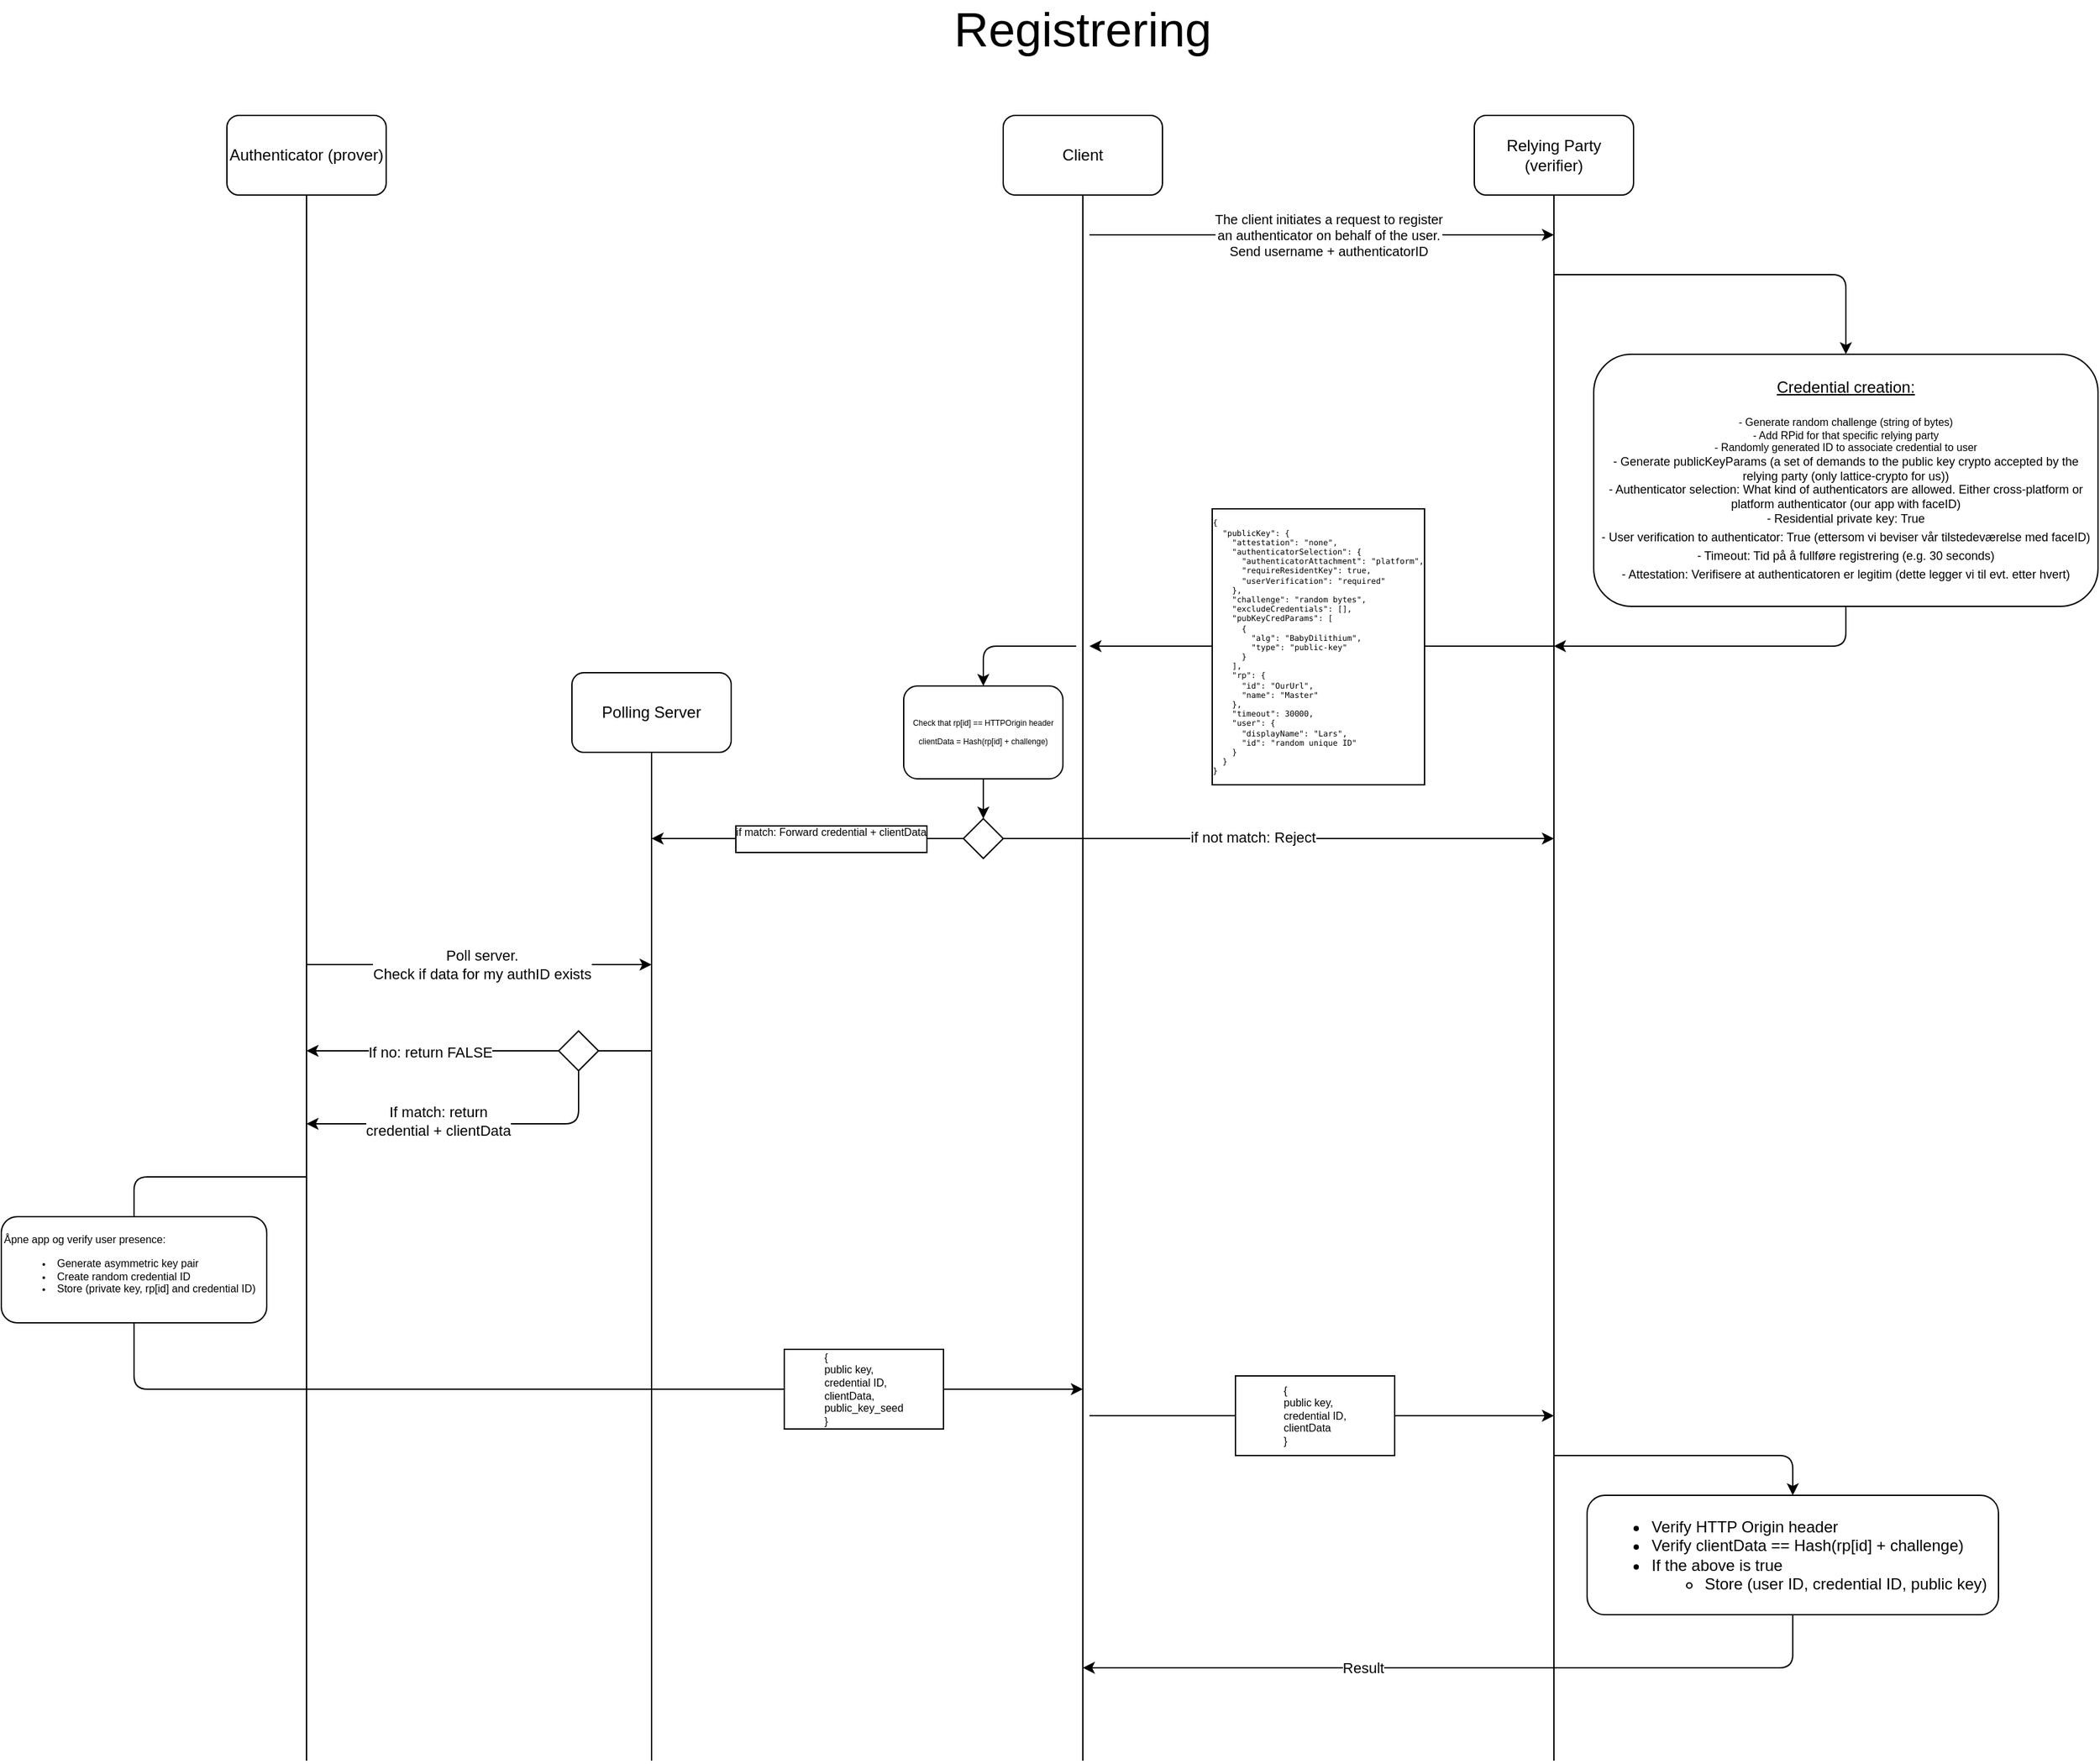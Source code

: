 <mxfile pages="2">
    <diagram name="Page-1" id="9nSpavD_kLngEqnkLX_T">
        <mxGraphModel dx="3999" dy="1220" grid="1" gridSize="10" guides="1" tooltips="1" connect="1" arrows="1" fold="1" page="1" pageScale="1" pageWidth="850" pageHeight="1100" math="0" shadow="0">
            <root>
                <mxCell id="0"/>
                <mxCell id="1" parent="0"/>
                <mxCell id="giV-ENRg7JwK_vnK7Rxu-2" value="Relying Party (verifier)" style="rounded=1;whiteSpace=wrap;html=1;" parent="1" vertex="1">
                    <mxGeometry x="750" y="120" width="120" height="60" as="geometry"/>
                </mxCell>
                <mxCell id="rjpO2_44aLAbnIo8vH72-1" value="&lt;font style=&quot;font-size: 36px;&quot;&gt;Registrering&lt;/font&gt;" style="text;html=1;strokeColor=none;fillColor=none;align=center;verticalAlign=middle;whiteSpace=wrap;rounded=0;" parent="1" vertex="1">
                    <mxGeometry x="425" y="40" width="60" height="30" as="geometry"/>
                </mxCell>
                <mxCell id="rjpO2_44aLAbnIo8vH72-2" value="Client" style="rounded=1;whiteSpace=wrap;html=1;" parent="1" vertex="1">
                    <mxGeometry x="395" y="120" width="120" height="60" as="geometry"/>
                </mxCell>
                <mxCell id="rjpO2_44aLAbnIo8vH72-3" value="Authenticator (prover)" style="rounded=1;whiteSpace=wrap;html=1;" parent="1" vertex="1">
                    <mxGeometry x="-190" y="120" width="120" height="60" as="geometry"/>
                </mxCell>
                <mxCell id="rjpO2_44aLAbnIo8vH72-4" value="" style="endArrow=none;html=1;rounded=0;entryX=0.5;entryY=1;entryDx=0;entryDy=0;" parent="1" target="rjpO2_44aLAbnIo8vH72-3" edge="1">
                    <mxGeometry width="50" height="50" relative="1" as="geometry">
                        <mxPoint x="-130" y="1360" as="sourcePoint"/>
                        <mxPoint x="250" y="250" as="targetPoint"/>
                    </mxGeometry>
                </mxCell>
                <mxCell id="rjpO2_44aLAbnIo8vH72-5" value="" style="endArrow=none;html=1;rounded=0;entryX=0.5;entryY=1;entryDx=0;entryDy=0;" parent="1" target="rjpO2_44aLAbnIo8vH72-2" edge="1">
                    <mxGeometry width="50" height="50" relative="1" as="geometry">
                        <mxPoint x="455" y="1360" as="sourcePoint"/>
                        <mxPoint x="454.58" y="190" as="targetPoint"/>
                    </mxGeometry>
                </mxCell>
                <mxCell id="rjpO2_44aLAbnIo8vH72-6" value="" style="endArrow=none;html=1;rounded=0;entryX=0.5;entryY=1;entryDx=0;entryDy=0;" parent="1" target="giV-ENRg7JwK_vnK7Rxu-2" edge="1">
                    <mxGeometry width="50" height="50" relative="1" as="geometry">
                        <mxPoint x="810" y="1360" as="sourcePoint"/>
                        <mxPoint x="809.58" y="190" as="targetPoint"/>
                    </mxGeometry>
                </mxCell>
                <mxCell id="rjpO2_44aLAbnIo8vH72-7" value="" style="endArrow=classic;html=1;rounded=0;sourcePerimeterSpacing=0;" parent="1" edge="1">
                    <mxGeometry width="50" height="50" relative="1" as="geometry">
                        <mxPoint x="460" y="210" as="sourcePoint"/>
                        <mxPoint x="810" y="210" as="targetPoint"/>
                    </mxGeometry>
                </mxCell>
                <mxCell id="rjpO2_44aLAbnIo8vH72-8" value="&lt;div style=&quot;font-size: 10px;&quot;&gt;&lt;font style=&quot;font-size: 10px;&quot;&gt;The client initiates a request to register&lt;/font&gt;&lt;/div&gt;&lt;div style=&quot;font-size: 10px;&quot;&gt;&lt;font style=&quot;font-size: 10px;&quot;&gt;an authenticator on behalf of the user.&lt;/font&gt;&lt;/div&gt;&lt;div style=&quot;font-size: 10px;&quot;&gt;&lt;font style=&quot;font-size: 10px;&quot;&gt;Send username + authenticatorID&lt;br&gt;&lt;/font&gt;&lt;/div&gt;" style="edgeLabel;html=1;align=center;verticalAlign=middle;resizable=0;points=[];" parent="rjpO2_44aLAbnIo8vH72-7" vertex="1" connectable="0">
                    <mxGeometry x="-0.2" relative="1" as="geometry">
                        <mxPoint x="40" as="offset"/>
                    </mxGeometry>
                </mxCell>
                <mxCell id="rjpO2_44aLAbnIo8vH72-10" value="&lt;div&gt;&lt;u&gt;Credential creation:&lt;/u&gt;&lt;/div&gt;&lt;div&gt;&lt;u&gt;&lt;br&gt;&lt;/u&gt;&lt;/div&gt;&lt;div style=&quot;font-size: 8px;&quot;&gt;&lt;font style=&quot;font-size: 8px;&quot;&gt;- Generate random challenge (string of bytes)&lt;/font&gt;&lt;/div&gt;&lt;div style=&quot;font-size: 8px;&quot;&gt;&lt;font style=&quot;font-size: 8px;&quot;&gt;- Add RPid for that specific relying party&lt;/font&gt;&lt;/div&gt;&lt;div style=&quot;font-size: 8px;&quot;&gt;&lt;font style=&quot;font-size: 8px;&quot;&gt;- Randomly generated ID to associate credential to user&lt;/font&gt;&lt;font style=&quot;font-size: 8px;&quot;&gt;&lt;br&gt;&lt;/font&gt;&lt;/div&gt;&lt;div style=&quot;font-size: 9px;&quot;&gt;&lt;font style=&quot;font-size: 9px;&quot;&gt;&lt;font style=&quot;font-size: 9px;&quot;&gt;&lt;font style=&quot;font-size: 9px;&quot;&gt;&lt;font style=&quot;font-size: 9px;&quot;&gt;- Generate publicKeyParams (a set of demands to the public key crypto ac&lt;font style=&quot;font-size: 9px;&quot;&gt;cepted by the relying party (only lattice-crypto for us))&lt;/font&gt;&lt;/font&gt;&lt;/font&gt;&lt;/font&gt;&lt;/font&gt;&lt;font style=&quot;font-size: 9px;&quot;&gt;&lt;br&gt;&lt;/font&gt;&lt;/div&gt;&lt;div style=&quot;font-size: 9px;&quot;&gt;&lt;font style=&quot;font-size: 9px;&quot;&gt;- Authenticator selection: What kind of authenticators are allowed. Either cross-platform or platform authenticator (our app with faceID)&lt;/font&gt;&lt;/div&gt;&lt;div style=&quot;font-size: 9px;&quot;&gt;&lt;font style=&quot;font-size: 9px;&quot;&gt;- Residential private key: True&lt;br&gt;&lt;/font&gt;&lt;/div&gt;&lt;div&gt;&lt;font style=&quot;font-size: 11px;&quot;&gt;&lt;font style=&quot;font-size: 10px;&quot;&gt;&lt;font style=&quot;font-size: 9px;&quot;&gt;- User verification to authenticator: True (ettersom vi beviser vår tilstedeværelse med faceID)&lt;/font&gt;&lt;/font&gt;&lt;/font&gt;&lt;/div&gt;&lt;div&gt;&lt;font style=&quot;font-size: 11px;&quot;&gt;&lt;font style=&quot;font-size: 10px;&quot;&gt;&lt;font style=&quot;font-size: 9px;&quot;&gt;&lt;font style=&quot;font-size: 8px;&quot;&gt;&lt;font style=&quot;font-size: 9px;&quot;&gt;- Timeout: Tid på å fullføre registrering (e.g. 30 seconds)&lt;/font&gt;&lt;/font&gt;&lt;/font&gt;&lt;/font&gt;&lt;/font&gt;&lt;/div&gt;&lt;div&gt;&lt;font style=&quot;font-size: 11px;&quot;&gt;&lt;font style=&quot;font-size: 10px;&quot;&gt;&lt;font style=&quot;font-size: 9px;&quot;&gt;- Attestation: Verifisere at authenticatoren er legitim (dette legger vi til evt. etter hvert)&lt;/font&gt;&lt;/font&gt;&lt;/font&gt;&lt;br&gt;&lt;/div&gt;" style="rounded=1;whiteSpace=wrap;html=1;" parent="1" vertex="1">
                    <mxGeometry x="840" y="300" width="380" height="190" as="geometry"/>
                </mxCell>
                <mxCell id="rjpO2_44aLAbnIo8vH72-11" value="" style="endArrow=none;html=1;rounded=1;exitX=0.5;exitY=0;exitDx=0;exitDy=0;startArrow=classic;startFill=1;" parent="1" source="rjpO2_44aLAbnIo8vH72-10" edge="1">
                    <mxGeometry width="50" height="50" relative="1" as="geometry">
                        <mxPoint x="890" y="280" as="sourcePoint"/>
                        <mxPoint x="810" y="240" as="targetPoint"/>
                        <Array as="points">
                            <mxPoint x="1030" y="240"/>
                        </Array>
                    </mxGeometry>
                </mxCell>
                <mxCell id="rjpO2_44aLAbnIo8vH72-12" value="" style="endArrow=classic;html=1;rounded=0;" parent="1" edge="1">
                    <mxGeometry width="50" height="50" relative="1" as="geometry">
                        <mxPoint x="810" y="520" as="sourcePoint"/>
                        <mxPoint x="460" y="520" as="targetPoint"/>
                    </mxGeometry>
                </mxCell>
                <mxCell id="rjpO2_44aLAbnIo8vH72-14" value="&lt;pre style=&quot;font-size: 6px;&quot;&gt;{&lt;br&gt;  &quot;publicKey&quot;&lt;span class=&quot;o&quot;&gt;:&lt;/span&gt; &lt;span class=&quot;p&quot;&gt;{&lt;/span&gt;&lt;br&gt;    &lt;span class=&quot;s2&quot;&gt;&quot;attestation&quot;&lt;/span&gt;&lt;span class=&quot;o&quot;&gt;:&lt;/span&gt; &lt;span class=&quot;s2&quot;&gt;&quot;none&quot;&lt;/span&gt;&lt;span class=&quot;p&quot;&gt;,&lt;/span&gt;&lt;br&gt;    &lt;span class=&quot;s2&quot;&gt;&quot;authenticatorSelection&quot;&lt;/span&gt;&lt;span class=&quot;o&quot;&gt;:&lt;/span&gt; &lt;span class=&quot;p&quot;&gt;{&lt;/span&gt;&lt;br&gt;      &lt;span class=&quot;s2&quot;&gt;&quot;authenticatorAttachment&quot;&lt;/span&gt;&lt;span class=&quot;o&quot;&gt;:&lt;/span&gt; &lt;span class=&quot;s2&quot;&gt;&quot;platform&quot;&lt;/span&gt;&lt;span class=&quot;p&quot;&gt;,&lt;/span&gt;&lt;br&gt;      &lt;span class=&quot;s2&quot;&gt;&quot;requireResidentKey&quot;&lt;/span&gt;&lt;span class=&quot;o&quot;&gt;:&lt;/span&gt; true&lt;span class=&quot;p&quot;&gt;,&lt;/span&gt;&lt;br&gt;      &lt;span class=&quot;s2&quot;&gt;&quot;userVerification&quot;&lt;/span&gt;&lt;span class=&quot;o&quot;&gt;:&lt;/span&gt; &lt;span class=&quot;s2&quot;&gt;&quot;required&quot;&lt;/span&gt;&lt;br&gt;    &lt;span class=&quot;p&quot;&gt;},&lt;/span&gt;&lt;br&gt;    &lt;span class=&quot;s2&quot;&gt;&quot;challenge&quot;&lt;/span&gt;&lt;span class=&quot;o&quot;&gt;:&lt;/span&gt; &quot;random bytes&quot;&lt;span class=&quot;p&quot;&gt;,&lt;/span&gt;&lt;br&gt;    &lt;span class=&quot;s2&quot;&gt;&quot;excludeCredentials&quot;&lt;/span&gt;&lt;span class=&quot;o&quot;&gt;:&lt;/span&gt; &lt;span class=&quot;p&quot;&gt;[],&lt;/span&gt;&lt;br&gt;    &lt;span class=&quot;s2&quot;&gt;&quot;pubKeyCredParams&quot;&lt;/span&gt;&lt;span class=&quot;o&quot;&gt;:&lt;/span&gt; &lt;span class=&quot;p&quot;&gt;[&lt;/span&gt;&lt;br&gt;      &lt;span class=&quot;p&quot;&gt;{&lt;/span&gt;&lt;br&gt;        &lt;span class=&quot;s2&quot;&gt;&quot;alg&quot;&lt;/span&gt;&lt;span class=&quot;o&quot;&gt;:&lt;/span&gt; &quot;BabyDilithium&quot;&lt;span class=&quot;p&quot;&gt;,&lt;/span&gt;&lt;br&gt;        &lt;span class=&quot;s2&quot;&gt;&quot;type&quot;&lt;/span&gt;&lt;span class=&quot;o&quot;&gt;:&lt;/span&gt; &lt;span class=&quot;s2&quot;&gt;&quot;public-key&quot;&lt;/span&gt;&lt;br&gt;      &lt;span class=&quot;p&quot;&gt;}&lt;/span&gt;&lt;br&gt;    &lt;span class=&quot;p&quot;&gt;],&lt;/span&gt;&lt;br&gt;    &lt;span class=&quot;s2&quot;&gt;&quot;rp&quot;&lt;/span&gt;&lt;span class=&quot;o&quot;&gt;:&lt;/span&gt; &lt;span class=&quot;p&quot;&gt;{&lt;/span&gt;&lt;br&gt;      &lt;span class=&quot;s2&quot;&gt;&quot;id&quot;&lt;/span&gt;&lt;span class=&quot;o&quot;&gt;:&lt;/span&gt; &lt;span class=&quot;s2&quot;&gt;&quot;OurUrl&quot;&lt;/span&gt;&lt;span class=&quot;p&quot;&gt;,&lt;/span&gt;&lt;br&gt;      &lt;span class=&quot;s2&quot;&gt;&quot;name&quot;&lt;/span&gt;&lt;span class=&quot;o&quot;&gt;:&lt;/span&gt; &lt;span class=&quot;s2&quot;&gt;&quot;Master&quot;&lt;/span&gt;&lt;br&gt;    &lt;span class=&quot;p&quot;&gt;},&lt;/span&gt;&lt;br&gt;    &lt;span class=&quot;s2&quot;&gt;&quot;timeout&quot;&lt;/span&gt;&lt;span class=&quot;o&quot;&gt;:&lt;/span&gt; &lt;span class=&quot;mi&quot;&gt;30000&lt;/span&gt;&lt;span class=&quot;p&quot;&gt;,&lt;/span&gt;&lt;br&gt;    &lt;span class=&quot;s2&quot;&gt;&quot;user&quot;&lt;/span&gt;&lt;span class=&quot;o&quot;&gt;:&lt;/span&gt; &lt;span class=&quot;p&quot;&gt;{&lt;/span&gt;&lt;br&gt;      &lt;span class=&quot;s2&quot;&gt;&quot;displayName&quot;&lt;/span&gt;&lt;span class=&quot;o&quot;&gt;:&lt;/span&gt; &lt;span class=&quot;s2&quot;&gt;&quot;Lars&quot;&lt;/span&gt;&lt;span class=&quot;p&quot;&gt;,&lt;/span&gt;&lt;br&gt;      &lt;span class=&quot;s2&quot;&gt;&quot;id&quot;&lt;/span&gt;&lt;span class=&quot;o&quot;&gt;:&lt;/span&gt; &lt;span class=&quot;s2&quot;&gt;&quot;random unique ID&quot;&lt;/span&gt;&lt;br&gt;    &lt;span class=&quot;p&quot;&gt;}&lt;/span&gt;&lt;br&gt;  &lt;span class=&quot;p&quot;&gt;}&lt;/span&gt;&lt;br&gt;&lt;span class=&quot;p&quot;&gt;}&lt;/span&gt;&lt;/pre&gt;" style="edgeLabel;html=1;align=left;verticalAlign=middle;resizable=0;points=[];labelBackgroundColor=default;labelBorderColor=default;" parent="rjpO2_44aLAbnIo8vH72-12" vertex="1" connectable="0">
                    <mxGeometry x="0.52" relative="1" as="geometry">
                        <mxPoint x="6" as="offset"/>
                    </mxGeometry>
                </mxCell>
                <mxCell id="rjpO2_44aLAbnIo8vH72-15" value="" style="endArrow=classic;html=1;rounded=1;exitX=0.5;exitY=1;exitDx=0;exitDy=0;" parent="1" source="rjpO2_44aLAbnIo8vH72-10" edge="1">
                    <mxGeometry width="50" height="50" relative="1" as="geometry">
                        <mxPoint x="710" y="540" as="sourcePoint"/>
                        <mxPoint x="810" y="520" as="targetPoint"/>
                        <Array as="points">
                            <mxPoint x="1030" y="520"/>
                        </Array>
                    </mxGeometry>
                </mxCell>
                <mxCell id="rjpO2_44aLAbnIo8vH72-16" value="" style="endArrow=none;html=1;rounded=1;exitX=0.5;exitY=0;exitDx=0;exitDy=0;endFill=0;startArrow=classic;startFill=1;" parent="1" source="rjpO2_44aLAbnIo8vH72-17" edge="1">
                    <mxGeometry width="50" height="50" relative="1" as="geometry">
                        <mxPoint x="320" y="600" as="sourcePoint"/>
                        <mxPoint x="450" y="520" as="targetPoint"/>
                        <Array as="points">
                            <mxPoint x="380" y="520"/>
                        </Array>
                    </mxGeometry>
                </mxCell>
                <mxCell id="rjpO2_44aLAbnIo8vH72-17" value="&lt;div&gt;Check that rp[id] == HTTPOrigin header&lt;/div&gt;&lt;div&gt;&lt;br&gt;&lt;/div&gt;&lt;div&gt;clientData = Hash(rp[id] + challenge)&lt;br&gt;&lt;/div&gt;" style="rounded=1;whiteSpace=wrap;html=1;fontSize=6;" parent="1" vertex="1">
                    <mxGeometry x="320" y="550" width="120" height="70" as="geometry"/>
                </mxCell>
                <mxCell id="rjpO2_44aLAbnIo8vH72-19" value="" style="endArrow=classic;html=1;rounded=0;exitX=0.5;exitY=1;exitDx=0;exitDy=0;entryX=0.5;entryY=0;entryDx=0;entryDy=0;" parent="1" source="rjpO2_44aLAbnIo8vH72-17" target="rjpO2_44aLAbnIo8vH72-20" edge="1">
                    <mxGeometry width="50" height="50" relative="1" as="geometry">
                        <mxPoint x="500" y="680" as="sourcePoint"/>
                        <mxPoint x="380" y="640" as="targetPoint"/>
                    </mxGeometry>
                </mxCell>
                <mxCell id="rjpO2_44aLAbnIo8vH72-20" value="" style="rhombus;whiteSpace=wrap;html=1;" parent="1" vertex="1">
                    <mxGeometry x="365" y="650" width="30" height="30" as="geometry"/>
                </mxCell>
                <mxCell id="rjpO2_44aLAbnIo8vH72-21" value="" style="endArrow=classic;html=1;rounded=0;exitX=1;exitY=0.5;exitDx=0;exitDy=0;" parent="1" source="rjpO2_44aLAbnIo8vH72-20" edge="1">
                    <mxGeometry width="50" height="50" relative="1" as="geometry">
                        <mxPoint x="500" y="680" as="sourcePoint"/>
                        <mxPoint x="810" y="665" as="targetPoint"/>
                    </mxGeometry>
                </mxCell>
                <mxCell id="rjpO2_44aLAbnIo8vH72-22" value="if not match: Reject" style="edgeLabel;html=1;align=center;verticalAlign=middle;resizable=0;points=[];" parent="rjpO2_44aLAbnIo8vH72-21" vertex="1" connectable="0">
                    <mxGeometry x="-0.094" y="1" relative="1" as="geometry">
                        <mxPoint as="offset"/>
                    </mxGeometry>
                </mxCell>
                <mxCell id="rjpO2_44aLAbnIo8vH72-23" value="" style="endArrow=classic;html=1;rounded=0;exitX=0;exitY=0.5;exitDx=0;exitDy=0;" parent="1" source="rjpO2_44aLAbnIo8vH72-20" edge="1">
                    <mxGeometry width="50" height="50" relative="1" as="geometry">
                        <mxPoint x="400" y="690" as="sourcePoint"/>
                        <mxPoint x="130" y="665" as="targetPoint"/>
                    </mxGeometry>
                </mxCell>
                <mxCell id="rjpO2_44aLAbnIo8vH72-25" value="&lt;div style=&quot;font-size: 8px;&quot;&gt;if match: Forward credential + clientData&lt;br&gt;&lt;/div&gt;&lt;div&gt;&lt;br&gt;&lt;/div&gt;" style="edgeLabel;html=1;align=center;verticalAlign=middle;resizable=0;points=[];fontSize=8;labelBackgroundColor=default;labelBorderColor=default;" parent="rjpO2_44aLAbnIo8vH72-23" vertex="1" connectable="0">
                    <mxGeometry x="-0.145" y="1" relative="1" as="geometry">
                        <mxPoint y="-1" as="offset"/>
                    </mxGeometry>
                </mxCell>
                <mxCell id="rjpO2_44aLAbnIo8vH72-27" value="&lt;div&gt;Åpne app og verify user presence:&lt;/div&gt;&lt;ul&gt;&lt;li&gt;Generate asymmetric key pair&lt;br&gt;&lt;/li&gt;&lt;li&gt;Create random credential ID&lt;/li&gt;&lt;li&gt;Store (private key, rp[id] and credential ID)&lt;br&gt;&lt;/li&gt;&lt;/ul&gt;" style="rounded=1;whiteSpace=wrap;html=1;fontSize=8;align=left;" parent="1" vertex="1">
                    <mxGeometry x="-360" y="950" width="200" height="80" as="geometry"/>
                </mxCell>
                <mxCell id="rjpO2_44aLAbnIo8vH72-31" value="&lt;div align=&quot;left&quot;&gt;&lt;ul&gt;&lt;li&gt;Verify HTTP Origin header&lt;/li&gt;&lt;li&gt;Verify clientData == Hash(rp[id] + challenge)&lt;/li&gt;&lt;li&gt;If the above is true&lt;br&gt;&lt;/li&gt;&lt;ul&gt;&lt;li&gt;Store (user ID, credential ID, public key)&lt;br&gt;&lt;/li&gt;&lt;/ul&gt;&lt;/ul&gt;&lt;/div&gt;" style="rounded=1;whiteSpace=wrap;html=1;" parent="1" vertex="1">
                    <mxGeometry x="835" y="1160" width="310" height="90" as="geometry"/>
                </mxCell>
                <mxCell id="rjpO2_44aLAbnIo8vH72-34" value="" style="endArrow=classic;html=1;rounded=1;entryX=0.5;entryY=0;entryDx=0;entryDy=0;" parent="1" target="rjpO2_44aLAbnIo8vH72-31" edge="1">
                    <mxGeometry width="50" height="50" relative="1" as="geometry">
                        <mxPoint x="810" y="1130" as="sourcePoint"/>
                        <mxPoint x="885" y="1140" as="targetPoint"/>
                        <Array as="points">
                            <mxPoint x="990" y="1130"/>
                        </Array>
                    </mxGeometry>
                </mxCell>
                <mxCell id="rjpO2_44aLAbnIo8vH72-35" value="" style="endArrow=classic;html=1;rounded=1;exitX=0.5;exitY=1;exitDx=0;exitDy=0;" parent="1" source="rjpO2_44aLAbnIo8vH72-31" edge="1">
                    <mxGeometry width="50" height="50" relative="1" as="geometry">
                        <mxPoint x="835" y="1280" as="sourcePoint"/>
                        <mxPoint x="455" y="1290" as="targetPoint"/>
                        <Array as="points">
                            <mxPoint x="990" y="1290"/>
                        </Array>
                    </mxGeometry>
                </mxCell>
                <mxCell id="rjpO2_44aLAbnIo8vH72-36" value="Result" style="edgeLabel;html=1;align=center;verticalAlign=middle;resizable=0;points=[];" parent="rjpO2_44aLAbnIo8vH72-35" vertex="1" connectable="0">
                    <mxGeometry x="0.268" relative="1" as="geometry">
                        <mxPoint as="offset"/>
                    </mxGeometry>
                </mxCell>
                <mxCell id="VyJtqUMelZ7oASCZ94De-1" value="Polling Server" style="rounded=1;whiteSpace=wrap;html=1;" parent="1" vertex="1">
                    <mxGeometry x="70" y="540" width="120" height="60" as="geometry"/>
                </mxCell>
                <mxCell id="VyJtqUMelZ7oASCZ94De-2" value="" style="endArrow=none;html=1;rounded=0;entryX=0.5;entryY=1;entryDx=0;entryDy=0;" parent="1" target="VyJtqUMelZ7oASCZ94De-1" edge="1">
                    <mxGeometry width="50" height="50" relative="1" as="geometry">
                        <mxPoint x="130" y="1360" as="sourcePoint"/>
                        <mxPoint x="140" y="280" as="targetPoint"/>
                    </mxGeometry>
                </mxCell>
                <mxCell id="VyJtqUMelZ7oASCZ94De-6" value="" style="endArrow=classic;html=1;rounded=0;" parent="1" edge="1">
                    <mxGeometry width="50" height="50" relative="1" as="geometry">
                        <mxPoint x="-130" y="760" as="sourcePoint"/>
                        <mxPoint x="130" y="760" as="targetPoint"/>
                    </mxGeometry>
                </mxCell>
                <mxCell id="VyJtqUMelZ7oASCZ94De-7" value="Poll server. &lt;br&gt;Check if data for my authID exists" style="edgeLabel;html=1;align=center;verticalAlign=middle;resizable=0;points=[];" parent="VyJtqUMelZ7oASCZ94De-6" vertex="1" connectable="0">
                    <mxGeometry x="-0.203" relative="1" as="geometry">
                        <mxPoint x="28" as="offset"/>
                    </mxGeometry>
                </mxCell>
                <mxCell id="VyJtqUMelZ7oASCZ94De-9" value="" style="endArrow=classic;html=1;rounded=0;exitX=0;exitY=0.5;exitDx=0;exitDy=0;" parent="1" source="VyJtqUMelZ7oASCZ94De-11" edge="1">
                    <mxGeometry width="50" height="50" relative="1" as="geometry">
                        <mxPoint x="-30" y="790" as="sourcePoint"/>
                        <mxPoint x="-130" y="825" as="targetPoint"/>
                    </mxGeometry>
                </mxCell>
                <mxCell id="VyJtqUMelZ7oASCZ94De-10" value="If no: return FALSE" style="edgeLabel;html=1;align=center;verticalAlign=middle;resizable=0;points=[];" parent="VyJtqUMelZ7oASCZ94De-9" vertex="1" connectable="0">
                    <mxGeometry x="0.019" y="1" relative="1" as="geometry">
                        <mxPoint as="offset"/>
                    </mxGeometry>
                </mxCell>
                <mxCell id="VyJtqUMelZ7oASCZ94De-11" value="" style="rhombus;whiteSpace=wrap;html=1;" parent="1" vertex="1">
                    <mxGeometry x="60" y="810" width="30" height="30" as="geometry"/>
                </mxCell>
                <mxCell id="VyJtqUMelZ7oASCZ94De-12" value="" style="endArrow=none;html=1;rounded=0;exitX=1;exitY=0.5;exitDx=0;exitDy=0;" parent="1" source="VyJtqUMelZ7oASCZ94De-11" edge="1">
                    <mxGeometry width="50" height="50" relative="1" as="geometry">
                        <mxPoint x="60" y="900" as="sourcePoint"/>
                        <mxPoint x="130" y="825" as="targetPoint"/>
                    </mxGeometry>
                </mxCell>
                <mxCell id="VyJtqUMelZ7oASCZ94De-13" value="" style="endArrow=classic;html=1;rounded=1;exitX=0.5;exitY=1;exitDx=0;exitDy=0;" parent="1" source="VyJtqUMelZ7oASCZ94De-11" edge="1">
                    <mxGeometry width="50" height="50" relative="1" as="geometry">
                        <mxPoint x="60" y="970" as="sourcePoint"/>
                        <mxPoint x="-130" y="880" as="targetPoint"/>
                        <Array as="points">
                            <mxPoint x="75" y="880"/>
                        </Array>
                    </mxGeometry>
                </mxCell>
                <mxCell id="VyJtqUMelZ7oASCZ94De-14" value="If match: return &lt;br&gt;credential + clientData" style="edgeLabel;html=1;align=center;verticalAlign=middle;resizable=0;points=[];" parent="VyJtqUMelZ7oASCZ94De-13" vertex="1" connectable="0">
                    <mxGeometry x="0.197" y="-2" relative="1" as="geometry">
                        <mxPoint as="offset"/>
                    </mxGeometry>
                </mxCell>
                <mxCell id="VyJtqUMelZ7oASCZ94De-15" value="" style="endArrow=none;html=1;rounded=1;exitX=0.5;exitY=0;exitDx=0;exitDy=0;" parent="1" source="rjpO2_44aLAbnIo8vH72-27" edge="1">
                    <mxGeometry width="50" height="50" relative="1" as="geometry">
                        <mxPoint x="-250" y="910" as="sourcePoint"/>
                        <mxPoint x="-130" y="920" as="targetPoint"/>
                        <Array as="points">
                            <mxPoint x="-260" y="920"/>
                        </Array>
                    </mxGeometry>
                </mxCell>
                <mxCell id="VyJtqUMelZ7oASCZ94De-16" value="" style="endArrow=classic;html=1;rounded=1;exitX=0.5;exitY=1;exitDx=0;exitDy=0;" parent="1" edge="1">
                    <mxGeometry width="50" height="50" relative="1" as="geometry">
                        <mxPoint x="-260" y="1030" as="sourcePoint"/>
                        <mxPoint x="455" y="1080" as="targetPoint"/>
                        <Array as="points">
                            <mxPoint x="-260" y="1080"/>
                        </Array>
                    </mxGeometry>
                </mxCell>
                <mxCell id="VyJtqUMelZ7oASCZ94De-4" value="&lt;div style=&quot;border-color: var(--border-color); font-size: 8px; text-align: left; background-color: rgb(255, 255, 255);&quot;&gt;{&lt;/div&gt;&lt;div style=&quot;border-color: var(--border-color); font-size: 8px; text-align: left; background-color: rgb(255, 255, 255);&quot;&gt;public key,&lt;/div&gt;&lt;div style=&quot;border-color: var(--border-color); font-size: 8px; text-align: left; background-color: rgb(255, 255, 255);&quot;&gt;&lt;span style=&quot;border-color: var(--border-color);&quot;&gt;&lt;/span&gt;credential ID,&lt;/div&gt;&lt;div style=&quot;border-color: var(--border-color); font-size: 8px; text-align: left; background-color: rgb(255, 255, 255);&quot;&gt;&lt;span style=&quot;border-color: var(--border-color);&quot;&gt;&lt;/span&gt;clientData,&lt;/div&gt;&lt;div style=&quot;border-color: var(--border-color); font-size: 8px; text-align: left; background-color: rgb(255, 255, 255);&quot;&gt;public_key_seed&lt;/div&gt;&lt;div style=&quot;border-color: var(--border-color); font-size: 8px; text-align: left; background-color: rgb(255, 255, 255);&quot;&gt;}&lt;/div&gt;" style="rounded=0;whiteSpace=wrap;html=1;" parent="1" vertex="1">
                    <mxGeometry x="230" y="1050" width="120" height="60" as="geometry"/>
                </mxCell>
                <mxCell id="VyJtqUMelZ7oASCZ94De-17" value="" style="endArrow=classic;html=1;rounded=0;" parent="1" edge="1">
                    <mxGeometry width="50" height="50" relative="1" as="geometry">
                        <mxPoint x="460" y="1100" as="sourcePoint"/>
                        <mxPoint x="810" y="1100" as="targetPoint"/>
                    </mxGeometry>
                </mxCell>
                <mxCell id="sGyqYSbfdkbCB0a28GjR-7" value="&lt;div style=&quot;border-color: var(--border-color); font-size: 8px; text-align: left; background-color: rgb(255, 255, 255);&quot;&gt;{&lt;/div&gt;&lt;div style=&quot;border-color: var(--border-color); font-size: 8px; text-align: left; background-color: rgb(255, 255, 255);&quot;&gt;public key,&lt;/div&gt;&lt;div style=&quot;border-color: var(--border-color); font-size: 8px; text-align: left; background-color: rgb(255, 255, 255);&quot;&gt;&lt;span style=&quot;border-color: var(--border-color);&quot;&gt;&lt;/span&gt;credential ID,&lt;/div&gt;&lt;div style=&quot;border-color: var(--border-color); font-size: 8px; text-align: left; background-color: rgb(255, 255, 255);&quot;&gt;&lt;span style=&quot;border-color: var(--border-color);&quot;&gt;&lt;/span&gt;clientData&amp;nbsp;&lt;/div&gt;&lt;div style=&quot;border-color: var(--border-color); font-size: 8px; text-align: left; background-color: rgb(255, 255, 255);&quot;&gt;}&lt;/div&gt;" style="rounded=0;whiteSpace=wrap;html=1;" parent="1" vertex="1">
                    <mxGeometry x="570" y="1070" width="120" height="60" as="geometry"/>
                </mxCell>
            </root>
        </mxGraphModel>
    </diagram>
    <diagram id="IM2ip-CZQZaXiK0-1fHI" name="Page-2">
        <mxGraphModel dx="1952" dy="427" grid="1" gridSize="10" guides="1" tooltips="1" connect="1" arrows="1" fold="1" page="1" pageScale="1" pageWidth="850" pageHeight="1100" math="0" shadow="0">
            <root>
                <mxCell id="0"/>
                <mxCell id="1" parent="0"/>
                <mxCell id="QToWJEquE7XdQLOFN0ek-1" value="Relying Party (verifier)" style="rounded=1;whiteSpace=wrap;html=1;" parent="1" vertex="1">
                    <mxGeometry x="750" y="120" width="120" height="60" as="geometry"/>
                </mxCell>
                <mxCell id="QToWJEquE7XdQLOFN0ek-2" value="Autentisering" style="text;html=1;strokeColor=none;fillColor=none;align=center;verticalAlign=middle;whiteSpace=wrap;rounded=0;fontSize=38;" parent="1" vertex="1">
                    <mxGeometry x="425" y="40" width="60" height="30" as="geometry"/>
                </mxCell>
                <mxCell id="QToWJEquE7XdQLOFN0ek-3" value="Client" style="rounded=1;whiteSpace=wrap;html=1;" parent="1" vertex="1">
                    <mxGeometry x="395" y="120" width="120" height="60" as="geometry"/>
                </mxCell>
                <mxCell id="QToWJEquE7XdQLOFN0ek-4" value="Authenticator (prover)" style="rounded=1;whiteSpace=wrap;html=1;" parent="1" vertex="1">
                    <mxGeometry x="-190" y="120" width="120" height="60" as="geometry"/>
                </mxCell>
                <mxCell id="QToWJEquE7XdQLOFN0ek-5" value="" style="endArrow=none;html=1;rounded=0;entryX=0.5;entryY=1;entryDx=0;entryDy=0;" parent="1" target="QToWJEquE7XdQLOFN0ek-4" edge="1">
                    <mxGeometry width="50" height="50" relative="1" as="geometry">
                        <mxPoint x="-130" y="1100" as="sourcePoint"/>
                        <mxPoint x="250" y="250" as="targetPoint"/>
                        <Array as="points">
                            <mxPoint x="-130" y="590"/>
                        </Array>
                    </mxGeometry>
                </mxCell>
                <mxCell id="QToWJEquE7XdQLOFN0ek-6" value="" style="endArrow=none;html=1;rounded=0;entryX=0.5;entryY=1;entryDx=0;entryDy=0;" parent="1" target="QToWJEquE7XdQLOFN0ek-3" edge="1">
                    <mxGeometry width="50" height="50" relative="1" as="geometry">
                        <mxPoint x="455" y="1100" as="sourcePoint"/>
                        <mxPoint x="454.58" y="190" as="targetPoint"/>
                    </mxGeometry>
                </mxCell>
                <mxCell id="QToWJEquE7XdQLOFN0ek-7" value="" style="endArrow=none;html=1;rounded=0;entryX=0.5;entryY=1;entryDx=0;entryDy=0;" parent="1" target="QToWJEquE7XdQLOFN0ek-1" edge="1">
                    <mxGeometry width="50" height="50" relative="1" as="geometry">
                        <mxPoint x="810" y="1100" as="sourcePoint"/>
                        <mxPoint x="809.58" y="190" as="targetPoint"/>
                    </mxGeometry>
                </mxCell>
                <mxCell id="QToWJEquE7XdQLOFN0ek-8" value="" style="endArrow=classic;html=1;rounded=0;sourcePerimeterSpacing=0;" parent="1" edge="1">
                    <mxGeometry width="50" height="50" relative="1" as="geometry">
                        <mxPoint x="455" y="210" as="sourcePoint"/>
                        <mxPoint x="810" y="210" as="targetPoint"/>
                    </mxGeometry>
                </mxCell>
                <mxCell id="QToWJEquE7XdQLOFN0ek-9" value="&lt;div style=&quot;font-size: 8px;&quot;&gt;The client initiates a request to&lt;/div&gt;&lt;div style=&quot;font-size: 8px;&quot;&gt;authenticate on behalf of the user&lt;/div&gt;&lt;div style=&quot;font-size: 8px;&quot;&gt;Send kun brukernavn&lt;br style=&quot;font-size: 8px;&quot;&gt;&lt;/div&gt;" style="edgeLabel;html=1;align=center;verticalAlign=middle;resizable=0;points=[];fontSize=8;" parent="QToWJEquE7XdQLOFN0ek-8" vertex="1" connectable="0">
                    <mxGeometry x="-0.2" relative="1" as="geometry">
                        <mxPoint x="30" as="offset"/>
                    </mxGeometry>
                </mxCell>
                <mxCell id="QToWJEquE7XdQLOFN0ek-12" value="" style="endArrow=classic;html=1;rounded=0;" parent="1" edge="1">
                    <mxGeometry width="50" height="50" relative="1" as="geometry">
                        <mxPoint x="810" y="280" as="sourcePoint"/>
                        <mxPoint x="455" y="280" as="targetPoint"/>
                    </mxGeometry>
                </mxCell>
                <mxCell id="QToWJEquE7XdQLOFN0ek-32" value="&lt;div style=&quot;font-size: 7px;&quot; align=&quot;left&quot;&gt;{&lt;/div&gt;&lt;div style=&quot;font-size: 7px;&quot; align=&quot;left&quot;&gt;&lt;span style=&quot;white-space: pre; font-size: 7px;&quot;&gt;&#9;&lt;/span&gt;rp id,&lt;/div&gt;&lt;div style=&quot;font-size: 7px;&quot; align=&quot;left&quot;&gt;&lt;span style=&quot;white-space: pre; font-size: 7px;&quot;&gt;&#9;&lt;/span&gt;credential id,&lt;/div&gt;&lt;div style=&quot;font-size: 7px;&quot; align=&quot;left&quot;&gt;&lt;span style=&quot;white-space: pre; font-size: 7px;&quot;&gt;&#9;&lt;/span&gt;challenge&lt;br style=&quot;font-size: 7px;&quot;&gt;&lt;/div&gt;&lt;div style=&quot;font-size: 7px;&quot; align=&quot;left&quot;&gt;}&lt;/div&gt;&lt;div style=&quot;font-size: 7px;&quot; align=&quot;left&quot;&gt;&lt;br style=&quot;font-size: 7px;&quot;&gt;&lt;/div&gt;&lt;div style=&quot;font-size: 7px;&quot; align=&quot;left&quot;&gt;Credential ID hentes ut i database&lt;/div&gt;&lt;div style=&quot;font-size: 7px;&quot; align=&quot;left&quot;&gt;matchet med unikt brukernavn.&lt;/div&gt;&lt;div style=&quot;font-size: 7px;&quot; align=&quot;left&quot;&gt;&lt;br style=&quot;font-size: 7px;&quot;&gt;&lt;/div&gt;&lt;div style=&quot;font-size: 7px;&quot; align=&quot;left&quot;&gt;Challenge er en random streng med bytes&lt;br style=&quot;font-size: 7px;&quot;&gt;&lt;/div&gt;" style="edgeLabel;html=1;align=center;verticalAlign=middle;resizable=0;points=[];fontSize=7;" parent="QToWJEquE7XdQLOFN0ek-12" vertex="1" connectable="0">
                    <mxGeometry x="0.031" y="-1" relative="1" as="geometry">
                        <mxPoint y="11" as="offset"/>
                    </mxGeometry>
                </mxCell>
                <mxCell id="QToWJEquE7XdQLOFN0ek-15" value="" style="endArrow=none;html=1;rounded=1;exitX=0.5;exitY=0;exitDx=0;exitDy=0;endFill=0;startArrow=classic;startFill=1;" parent="1" source="QToWJEquE7XdQLOFN0ek-16" edge="1">
                    <mxGeometry width="50" height="50" relative="1" as="geometry">
                        <mxPoint x="320" y="360" as="sourcePoint"/>
                        <mxPoint x="455" y="280" as="targetPoint"/>
                        <Array as="points">
                            <mxPoint x="380" y="280"/>
                        </Array>
                    </mxGeometry>
                </mxCell>
                <mxCell id="QToWJEquE7XdQLOFN0ek-16" value="&lt;div&gt;Check that rp[id] == HTTPOrigin header&lt;/div&gt;&lt;div&gt;clientData = Hash(rp[id] + challenge)&lt;br&gt;&lt;/div&gt;" style="rounded=1;whiteSpace=wrap;html=1;fontSize=6;" parent="1" vertex="1">
                    <mxGeometry x="325" y="310" width="110" height="30" as="geometry"/>
                </mxCell>
                <mxCell id="QToWJEquE7XdQLOFN0ek-17" value="" style="endArrow=classic;html=1;rounded=0;exitX=0.5;exitY=1;exitDx=0;exitDy=0;entryX=0.5;entryY=0;entryDx=0;entryDy=0;" parent="1" source="QToWJEquE7XdQLOFN0ek-16" target="QToWJEquE7XdQLOFN0ek-18" edge="1">
                    <mxGeometry width="50" height="50" relative="1" as="geometry">
                        <mxPoint x="500" y="440" as="sourcePoint"/>
                        <mxPoint x="380" y="400" as="targetPoint"/>
                    </mxGeometry>
                </mxCell>
                <mxCell id="QToWJEquE7XdQLOFN0ek-18" value="" style="rhombus;whiteSpace=wrap;html=1;" parent="1" vertex="1">
                    <mxGeometry x="365" y="370" width="30" height="30" as="geometry"/>
                </mxCell>
                <mxCell id="QToWJEquE7XdQLOFN0ek-19" value="" style="endArrow=classic;html=1;rounded=0;exitX=1;exitY=0.5;exitDx=0;exitDy=0;" parent="1" source="QToWJEquE7XdQLOFN0ek-18" edge="1">
                    <mxGeometry width="50" height="50" relative="1" as="geometry">
                        <mxPoint x="500" y="440" as="sourcePoint"/>
                        <mxPoint x="810" y="385" as="targetPoint"/>
                    </mxGeometry>
                </mxCell>
                <mxCell id="QToWJEquE7XdQLOFN0ek-20" value="if not match: Reject" style="edgeLabel;html=1;align=center;verticalAlign=middle;resizable=0;points=[];" parent="QToWJEquE7XdQLOFN0ek-19" vertex="1" connectable="0">
                    <mxGeometry x="-0.094" y="1" relative="1" as="geometry">
                        <mxPoint as="offset"/>
                    </mxGeometry>
                </mxCell>
                <mxCell id="QToWJEquE7XdQLOFN0ek-21" value="" style="endArrow=classic;html=1;rounded=0;exitX=0;exitY=0.5;exitDx=0;exitDy=0;" parent="1" source="QToWJEquE7XdQLOFN0ek-18" edge="1">
                    <mxGeometry width="50" height="50" relative="1" as="geometry">
                        <mxPoint x="400" y="450" as="sourcePoint"/>
                        <mxPoint x="130" y="385" as="targetPoint"/>
                    </mxGeometry>
                </mxCell>
                <mxCell id="QToWJEquE7XdQLOFN0ek-22" value="&lt;div style=&quot;font-size: 8px;&quot; align=&quot;left&quot;&gt;if match: Forward&lt;/div&gt;&lt;div style=&quot;font-size: 8px;&quot; align=&quot;left&quot;&gt;&lt;br&gt;&lt;/div&gt;&lt;div style=&quot;font-size: 8px;&quot; align=&quot;left&quot;&gt;{&lt;/div&gt;&lt;div style=&quot;font-size: 8px;&quot; align=&quot;left&quot;&gt;&lt;span style=&quot;white-space: pre;&quot;&gt;&#9;&lt;/span&gt;credential ID,&lt;/div&gt;&lt;div style=&quot;font-size: 8px;&quot; align=&quot;left&quot;&gt;&lt;span style=&quot;white-space: pre;&quot;&gt;&#9;&lt;/span&gt;clientData,&lt;/div&gt;&lt;div style=&quot;font-size: 8px;&quot; align=&quot;left&quot;&gt;&lt;span style=&quot;white-space: pre;&quot;&gt;&#9;&lt;/span&gt;rp ID&lt;/div&gt;&lt;div style=&quot;font-size: 8px;&quot; align=&quot;left&quot;&gt;}&lt;br&gt;&lt;/div&gt;&lt;div align=&quot;left&quot;&gt;&lt;br&gt;&lt;/div&gt;" style="edgeLabel;html=1;align=left;verticalAlign=middle;resizable=0;points=[];fontSize=8;labelBackgroundColor=default;labelBorderColor=default;" parent="QToWJEquE7XdQLOFN0ek-21" vertex="1" connectable="0">
                    <mxGeometry x="-0.145" y="1" relative="1" as="geometry">
                        <mxPoint x="-31" y="-1" as="offset"/>
                    </mxGeometry>
                </mxCell>
                <mxCell id="QToWJEquE7XdQLOFN0ek-23" value="" style="endArrow=classic;html=1;rounded=1;entryX=0.5;entryY=0;entryDx=0;entryDy=0;" parent="1" target="QToWJEquE7XdQLOFN0ek-24" edge="1">
                    <mxGeometry width="50" height="50" relative="1" as="geometry">
                        <mxPoint x="-130" y="580" as="sourcePoint"/>
                        <mxPoint x="-230" y="570" as="targetPoint"/>
                        <Array as="points">
                            <mxPoint x="-240" y="580"/>
                        </Array>
                    </mxGeometry>
                </mxCell>
                <mxCell id="QToWJEquE7XdQLOFN0ek-24" value="&lt;div&gt;Åpne push-varsel og verify user presence med faceID:&lt;/div&gt;&lt;ul&gt;&lt;li&gt;Get correct private key associated with credential ID&lt;/li&gt;&lt;li&gt;Verify that stored rp ID == received rp ID&lt;/li&gt;&lt;li&gt;Sign clientData with private key&lt;/li&gt;&lt;li&gt;Authenticator data = Hash(stored rp ID)&lt;br&gt;&lt;/li&gt;&lt;/ul&gt;" style="rounded=1;whiteSpace=wrap;html=1;fontSize=8;align=left;" parent="1" vertex="1">
                    <mxGeometry x="-340" y="620" width="200" height="80" as="geometry"/>
                </mxCell>
                <mxCell id="cYzWqYtb603Sg9v7bhxR-1" value="" style="endArrow=classic;html=1;rounded=1;exitX=0.5;exitY=1;exitDx=0;exitDy=0;" parent="1" source="QToWJEquE7XdQLOFN0ek-24" edge="1">
                    <mxGeometry width="50" height="50" relative="1" as="geometry">
                        <mxPoint x="120" y="550" as="sourcePoint"/>
                        <mxPoint x="455" y="720" as="targetPoint"/>
                        <Array as="points">
                            <mxPoint x="-240" y="720"/>
                        </Array>
                    </mxGeometry>
                </mxCell>
                <mxCell id="cYzWqYtb603Sg9v7bhxR-2" value="&lt;div style=&quot;font-size: 10px;&quot;&gt;{&lt;/div&gt;&lt;blockquote style=&quot;margin: 0 0 0 40px; border: none; padding: 0px;&quot;&gt;&lt;div style=&quot;font-size: 10px;&quot;&gt;&quot;w&quot;: liste,&lt;/div&gt;&lt;div style=&quot;font-size: 10px;&quot;&gt;&quot;z1&quot;: liste.&lt;/div&gt;&lt;div style=&quot;font-size: 10px;&quot;&gt;&quot;z2&quot;: liste.&lt;/div&gt;&lt;div style=&quot;font-size: 10px;&quot;&gt;&quot;c&quot;: tall,&lt;/div&gt;&lt;div style=&quot;font-size: 10px;&quot;&gt;&amp;nbsp;&quot;authenticator_data&quot;: hash&lt;/div&gt;&lt;/blockquote&gt;&lt;div style=&quot;font-size: 10px;&quot;&gt;}&lt;br&gt;&lt;/div&gt;" style="edgeLabel;html=1;align=left;verticalAlign=middle;resizable=0;points=[];fontSize=10;labelBorderColor=default;" parent="cYzWqYtb603Sg9v7bhxR-1" vertex="1" connectable="0">
                    <mxGeometry x="0.252" y="2" relative="1" as="geometry">
                        <mxPoint x="39" y="2" as="offset"/>
                    </mxGeometry>
                </mxCell>
                <mxCell id="cYzWqYtb603Sg9v7bhxR-4" value="" style="endArrow=classic;html=1;rounded=1;entryX=0.5;entryY=0;entryDx=0;entryDy=0;" parent="1" target="cYzWqYtb603Sg9v7bhxR-5" edge="1">
                    <mxGeometry width="50" height="50" relative="1" as="geometry">
                        <mxPoint x="810" y="800" as="sourcePoint"/>
                        <mxPoint x="950" y="940" as="targetPoint"/>
                        <Array as="points">
                            <mxPoint x="1040" y="800"/>
                        </Array>
                    </mxGeometry>
                </mxCell>
                <mxCell id="cYzWqYtb603Sg9v7bhxR-5" value="&lt;div&gt;Check if:&lt;/div&gt;&lt;div&gt;&lt;ul&gt;&lt;li&gt;Hash(clientDataJSON) == Hash(rp ID + chellenge)&lt;/li&gt;&lt;li&gt;autheticator Data == Hash(rp ID)&lt;/li&gt;&lt;li&gt;Verify signature with stored public key&lt;br&gt;&lt;/li&gt;&lt;/ul&gt;&lt;/div&gt;" style="rounded=1;whiteSpace=wrap;html=1;align=left;" parent="1" vertex="1">
                    <mxGeometry x="870" y="840" width="340" height="140" as="geometry"/>
                </mxCell>
                <mxCell id="cYzWqYtb603Sg9v7bhxR-6" value="" style="endArrow=classic;html=1;rounded=1;exitX=0.5;exitY=1;exitDx=0;exitDy=0;" parent="1" source="cYzWqYtb603Sg9v7bhxR-5" edge="1">
                    <mxGeometry width="50" height="50" relative="1" as="geometry">
                        <mxPoint x="800" y="790" as="sourcePoint"/>
                        <mxPoint x="455" y="1040" as="targetPoint"/>
                        <Array as="points">
                            <mxPoint x="1040" y="1040"/>
                            <mxPoint x="680" y="1040"/>
                        </Array>
                    </mxGeometry>
                </mxCell>
                <mxCell id="cYzWqYtb603Sg9v7bhxR-7" value="Result" style="edgeLabel;html=1;align=center;verticalAlign=middle;resizable=0;points=[];" parent="cYzWqYtb603Sg9v7bhxR-6" vertex="1" connectable="0">
                    <mxGeometry x="0.325" y="-2" relative="1" as="geometry">
                        <mxPoint as="offset"/>
                    </mxGeometry>
                </mxCell>
                <mxCell id="34IDZtclGxJptvFGO13U-1" value="Polling Server" style="rounded=1;whiteSpace=wrap;html=1;" parent="1" vertex="1">
                    <mxGeometry x="70" y="120" width="120" height="60" as="geometry"/>
                </mxCell>
                <mxCell id="34IDZtclGxJptvFGO13U-2" value="" style="endArrow=none;html=1;rounded=0;entryX=0.5;entryY=1;entryDx=0;entryDy=0;" parent="1" edge="1">
                    <mxGeometry width="50" height="50" relative="1" as="geometry">
                        <mxPoint x="130" y="1100" as="sourcePoint"/>
                        <mxPoint x="129.66" y="180" as="targetPoint"/>
                        <Array as="points">
                            <mxPoint x="129.66" y="590"/>
                        </Array>
                    </mxGeometry>
                </mxCell>
                <mxCell id="34IDZtclGxJptvFGO13U-4" value="" style="endArrow=classic;html=1;rounded=0;" parent="1" edge="1">
                    <mxGeometry width="50" height="50" relative="1" as="geometry">
                        <mxPoint x="-130" y="440" as="sourcePoint"/>
                        <mxPoint x="130" y="440" as="targetPoint"/>
                    </mxGeometry>
                </mxCell>
                <mxCell id="34IDZtclGxJptvFGO13U-5" value="Poll" style="edgeLabel;html=1;align=center;verticalAlign=middle;resizable=0;points=[];" parent="34IDZtclGxJptvFGO13U-4" vertex="1" connectable="0">
                    <mxGeometry x="-0.081" y="1" relative="1" as="geometry">
                        <mxPoint as="offset"/>
                    </mxGeometry>
                </mxCell>
                <mxCell id="Z9CXAvIN54B3BoTS-VPd-7" value="" style="endArrow=classic;html=1;rounded=0;exitX=0;exitY=0.5;exitDx=0;exitDy=0;" parent="1" source="Z9CXAvIN54B3BoTS-VPd-9" edge="1">
                    <mxGeometry width="50" height="50" relative="1" as="geometry">
                        <mxPoint x="-30" y="440" as="sourcePoint"/>
                        <mxPoint x="-130" y="475" as="targetPoint"/>
                    </mxGeometry>
                </mxCell>
                <mxCell id="Z9CXAvIN54B3BoTS-VPd-8" value="If no: return FALSE" style="edgeLabel;html=1;align=center;verticalAlign=middle;resizable=0;points=[];" parent="Z9CXAvIN54B3BoTS-VPd-7" vertex="1" connectable="0">
                    <mxGeometry x="0.019" y="1" relative="1" as="geometry">
                        <mxPoint as="offset"/>
                    </mxGeometry>
                </mxCell>
                <mxCell id="Z9CXAvIN54B3BoTS-VPd-9" value="" style="rhombus;whiteSpace=wrap;html=1;" parent="1" vertex="1">
                    <mxGeometry x="60" y="460" width="30" height="30" as="geometry"/>
                </mxCell>
                <mxCell id="Z9CXAvIN54B3BoTS-VPd-10" value="" style="endArrow=none;html=1;rounded=0;exitX=1;exitY=0.5;exitDx=0;exitDy=0;" parent="1" source="Z9CXAvIN54B3BoTS-VPd-9" edge="1">
                    <mxGeometry width="50" height="50" relative="1" as="geometry">
                        <mxPoint x="60" y="550" as="sourcePoint"/>
                        <mxPoint x="130" y="475" as="targetPoint"/>
                    </mxGeometry>
                </mxCell>
                <mxCell id="Z9CXAvIN54B3BoTS-VPd-11" value="" style="endArrow=classic;html=1;rounded=1;exitX=0.5;exitY=1;exitDx=0;exitDy=0;" parent="1" source="Z9CXAvIN54B3BoTS-VPd-9" edge="1">
                    <mxGeometry width="50" height="50" relative="1" as="geometry">
                        <mxPoint x="60" y="620" as="sourcePoint"/>
                        <mxPoint x="-130" y="530" as="targetPoint"/>
                        <Array as="points">
                            <mxPoint x="75" y="530"/>
                        </Array>
                    </mxGeometry>
                </mxCell>
                <mxCell id="Z9CXAvIN54B3BoTS-VPd-12" value="If match: return &lt;br&gt;credentialID, clientData, rpID" style="edgeLabel;html=1;align=center;verticalAlign=middle;resizable=0;points=[];" parent="Z9CXAvIN54B3BoTS-VPd-11" vertex="1" connectable="0">
                    <mxGeometry x="0.197" y="-2" relative="1" as="geometry">
                        <mxPoint as="offset"/>
                    </mxGeometry>
                </mxCell>
                <mxCell id="19OfvTUxoqTfh5sdy2IY-2" value="" style="endArrow=classic;html=1;rounded=0;" parent="1" edge="1">
                    <mxGeometry width="50" height="50" relative="1" as="geometry">
                        <mxPoint x="455" y="760" as="sourcePoint"/>
                        <mxPoint x="810" y="760" as="targetPoint"/>
                    </mxGeometry>
                </mxCell>
                <mxCell id="cYzWqYtb603Sg9v7bhxR-3" value="&lt;div style=&quot;font-size: 10px;&quot;&gt;{&lt;/div&gt;&lt;div style=&quot;font-size: 10px;&quot;&gt;&lt;span style=&quot;white-space: pre; font-size: 10px;&quot;&gt;&#9;&lt;/span&gt;signature,&lt;/div&gt;&lt;div style=&quot;font-size: 10px;&quot;&gt;&lt;span style=&quot;white-space: pre; font-size: 10px;&quot;&gt;&#9;&lt;/span&gt;clientDataJSON = rp[id] + challenge,&lt;/div&gt;&lt;div style=&quot;font-size: 10px;&quot;&gt;&lt;span style=&quot;white-space: pre;&quot;&gt;&#9;&lt;/span&gt;authenticator data&lt;br style=&quot;font-size: 10px;&quot;&gt;&lt;/div&gt;&lt;div style=&quot;font-size: 10px;&quot;&gt;}&lt;/div&gt;" style="edgeLabel;html=1;align=left;verticalAlign=middle;resizable=0;points=[];fontSize=10;labelBorderColor=default;" parent="1" vertex="1" connectable="0">
                    <mxGeometry x="539.998" y="760.0" as="geometry"/>
                </mxCell>
            </root>
        </mxGraphModel>
    </diagram>
</mxfile>